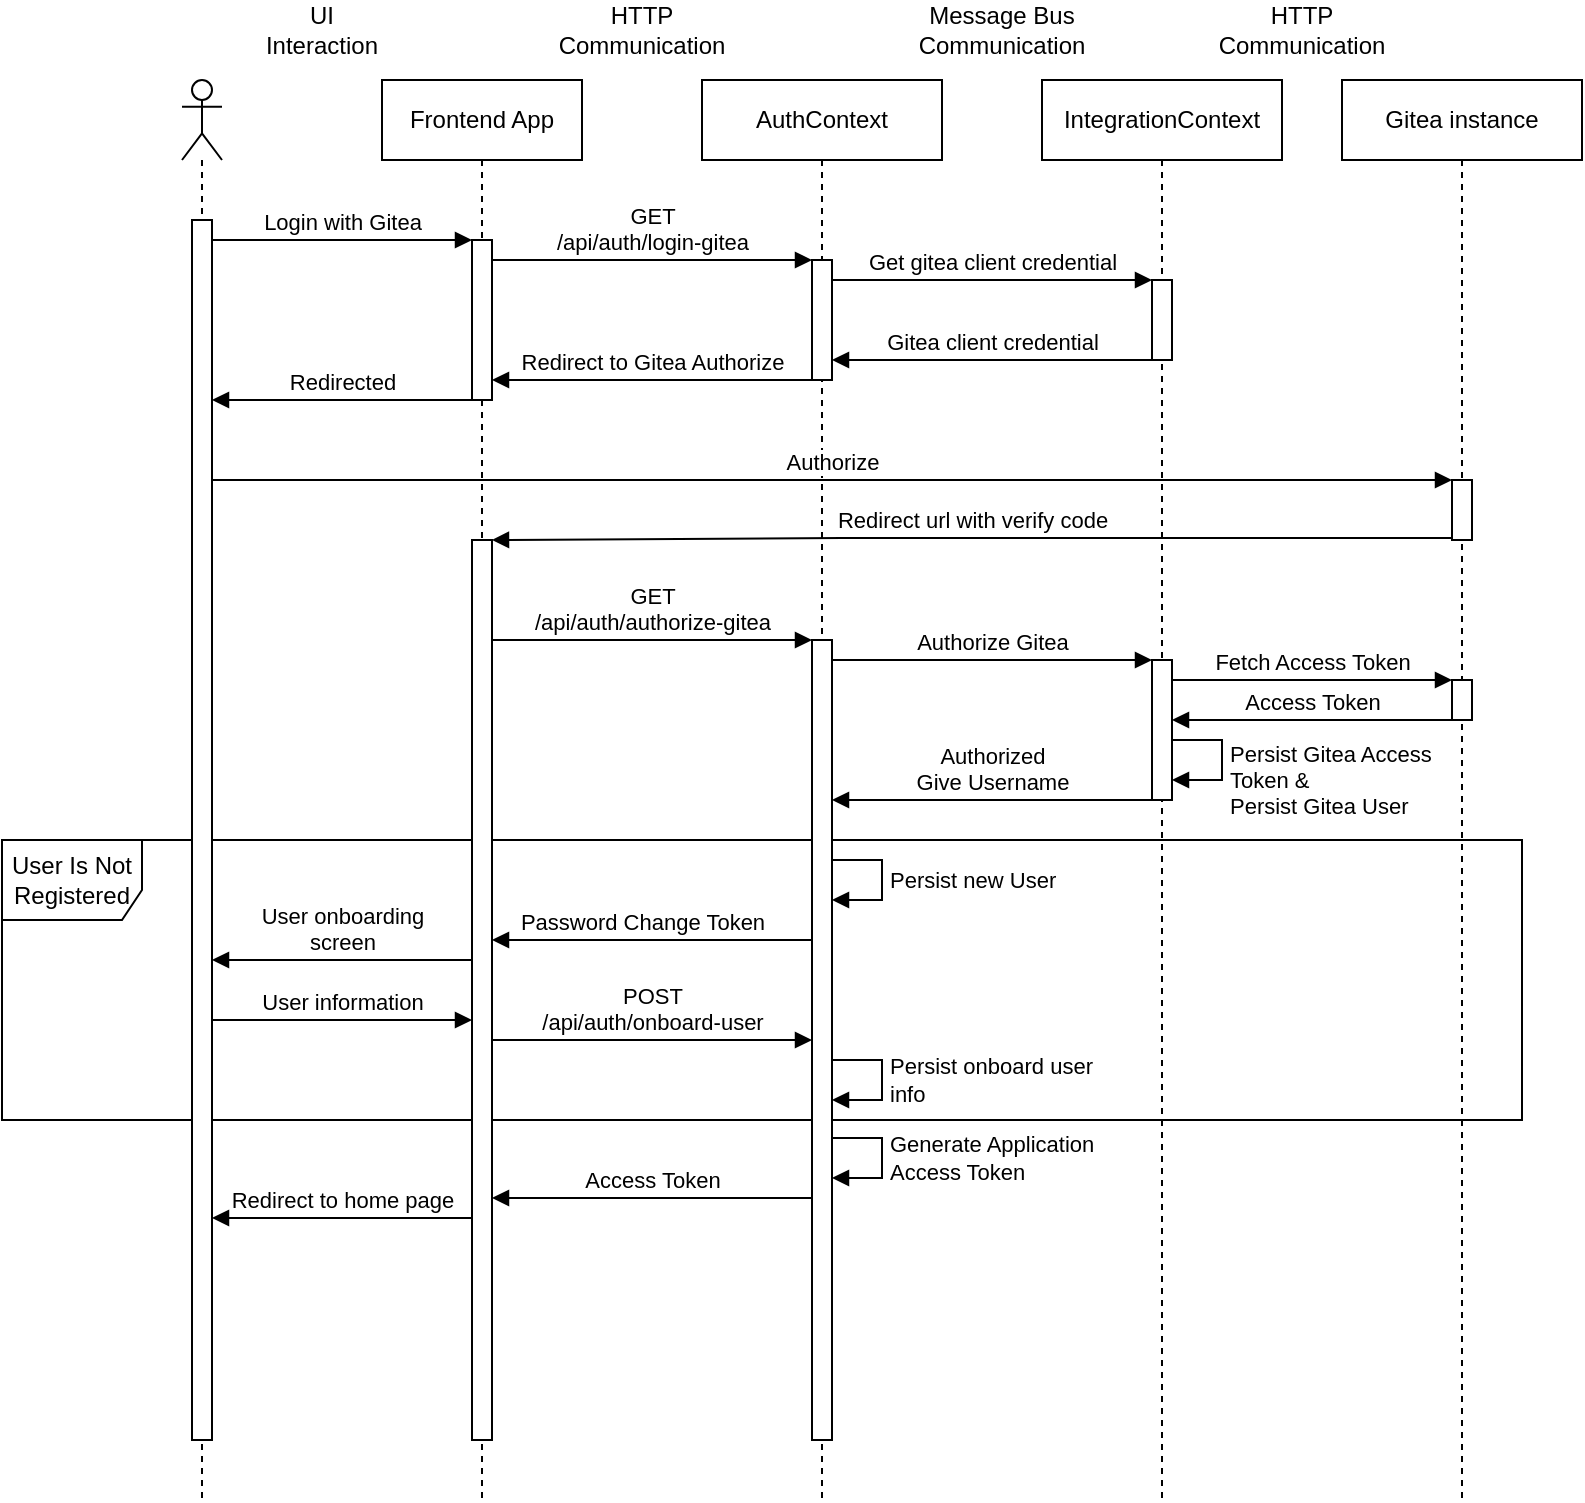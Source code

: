 <mxfile version="20.3.0" type="device"><diagram id="js4yGiFxq1x616LIlYfv" name="Sign In With Gitea"><mxGraphModel dx="1815" dy="740" grid="1" gridSize="10" guides="1" tooltips="1" connect="1" arrows="1" fold="1" page="1" pageScale="1" pageWidth="850" pageHeight="1100" math="0" shadow="0"><root><mxCell id="0"/><mxCell id="1" parent="0"/><mxCell id="KfT2PVU7z5u7vUQp-1YS-1" value="User Is Not Registered" style="shape=umlFrame;whiteSpace=wrap;html=1;width=70;height=40;" parent="1" vertex="1"><mxGeometry x="-30" y="490" width="760" height="140" as="geometry"/></mxCell><mxCell id="-apjz1XCzpgcL0m3p_Ju-2" value="" style="shape=umlLifeline;participant=umlActor;perimeter=lifelinePerimeter;whiteSpace=wrap;html=1;container=1;collapsible=0;recursiveResize=0;verticalAlign=top;spacingTop=36;outlineConnect=0;" parent="1" vertex="1"><mxGeometry x="60" y="110" width="20" height="710" as="geometry"/></mxCell><mxCell id="-apjz1XCzpgcL0m3p_Ju-7" value="" style="html=1;points=[];perimeter=orthogonalPerimeter;" parent="-apjz1XCzpgcL0m3p_Ju-2" vertex="1"><mxGeometry x="5" y="70" width="10" height="610" as="geometry"/></mxCell><mxCell id="-apjz1XCzpgcL0m3p_Ju-3" value="Frontend App" style="shape=umlLifeline;perimeter=lifelinePerimeter;whiteSpace=wrap;html=1;container=1;collapsible=0;recursiveResize=0;outlineConnect=0;" parent="1" vertex="1"><mxGeometry x="160" y="110" width="100" height="710" as="geometry"/></mxCell><mxCell id="-apjz1XCzpgcL0m3p_Ju-25" value="" style="html=1;points=[];perimeter=orthogonalPerimeter;" parent="-apjz1XCzpgcL0m3p_Ju-3" vertex="1"><mxGeometry x="45" y="230" width="10" height="450" as="geometry"/></mxCell><mxCell id="-apjz1XCzpgcL0m3p_Ju-8" value="" style="html=1;points=[];perimeter=orthogonalPerimeter;" parent="-apjz1XCzpgcL0m3p_Ju-3" vertex="1"><mxGeometry x="45" y="80" width="10" height="80" as="geometry"/></mxCell><mxCell id="-apjz1XCzpgcL0m3p_Ju-4" value="IntegrationContext" style="shape=umlLifeline;perimeter=lifelinePerimeter;whiteSpace=wrap;html=1;container=1;collapsible=0;recursiveResize=0;outlineConnect=0;" parent="1" vertex="1"><mxGeometry x="490" y="110" width="120" height="710" as="geometry"/></mxCell><mxCell id="-apjz1XCzpgcL0m3p_Ju-14" value="" style="html=1;points=[];perimeter=orthogonalPerimeter;" parent="-apjz1XCzpgcL0m3p_Ju-4" vertex="1"><mxGeometry x="55" y="100" width="10" height="40" as="geometry"/></mxCell><mxCell id="-apjz1XCzpgcL0m3p_Ju-29" value="" style="html=1;points=[];perimeter=orthogonalPerimeter;" parent="-apjz1XCzpgcL0m3p_Ju-4" vertex="1"><mxGeometry x="55" y="290" width="10" height="70" as="geometry"/></mxCell><mxCell id="-apjz1XCzpgcL0m3p_Ju-36" value="Persist Gitea Access &lt;br&gt;Token &amp;amp; &lt;br&gt;Persist Gitea User" style="edgeStyle=orthogonalEdgeStyle;html=1;align=left;spacingLeft=2;endArrow=block;rounded=0;" parent="-apjz1XCzpgcL0m3p_Ju-4" source="-apjz1XCzpgcL0m3p_Ju-29" target="-apjz1XCzpgcL0m3p_Ju-29" edge="1"><mxGeometry x="0.286" relative="1" as="geometry"><mxPoint x="120" y="340" as="sourcePoint"/><Array as="points"><mxPoint x="90" y="330"/><mxPoint x="90" y="350"/></Array><mxPoint x="125" y="360" as="targetPoint"/><mxPoint as="offset"/></mxGeometry></mxCell><mxCell id="-apjz1XCzpgcL0m3p_Ju-5" value="AuthContext" style="shape=umlLifeline;perimeter=lifelinePerimeter;whiteSpace=wrap;html=1;container=1;collapsible=0;recursiveResize=0;outlineConnect=0;" parent="1" vertex="1"><mxGeometry x="320" y="110" width="120" height="710" as="geometry"/></mxCell><mxCell id="-apjz1XCzpgcL0m3p_Ju-11" value="" style="html=1;points=[];perimeter=orthogonalPerimeter;" parent="-apjz1XCzpgcL0m3p_Ju-5" vertex="1"><mxGeometry x="55" y="90" width="10" height="60" as="geometry"/></mxCell><mxCell id="faj6qvZqoeoOE-iIhu-c-1" value="" style="html=1;points=[];perimeter=orthogonalPerimeter;" parent="-apjz1XCzpgcL0m3p_Ju-5" vertex="1"><mxGeometry x="55" y="280" width="10" height="400" as="geometry"/></mxCell><mxCell id="faj6qvZqoeoOE-iIhu-c-5" value="Generate Application&lt;br&gt;Access Token" style="edgeStyle=orthogonalEdgeStyle;html=1;align=left;spacingLeft=2;endArrow=block;rounded=0;" parent="-apjz1XCzpgcL0m3p_Ju-5" edge="1"><mxGeometry relative="1" as="geometry"><mxPoint x="65" y="529.0" as="sourcePoint"/><Array as="points"><mxPoint x="90" y="529"/><mxPoint x="90" y="549"/></Array><mxPoint x="65" y="549.0" as="targetPoint"/></mxGeometry></mxCell><mxCell id="KfT2PVU7z5u7vUQp-1YS-2" value="Persist new User" style="edgeStyle=orthogonalEdgeStyle;html=1;align=left;spacingLeft=2;endArrow=block;rounded=0;" parent="-apjz1XCzpgcL0m3p_Ju-5" source="faj6qvZqoeoOE-iIhu-c-1" target="faj6qvZqoeoOE-iIhu-c-1" edge="1"><mxGeometry relative="1" as="geometry"><mxPoint x="120.0" y="400.0" as="sourcePoint"/><Array as="points"><mxPoint x="90" y="390"/><mxPoint x="90" y="410"/></Array><mxPoint x="120.0" y="420.0" as="targetPoint"/></mxGeometry></mxCell><mxCell id="KfT2PVU7z5u7vUQp-1YS-7" value="Persist onboard user&lt;br&gt;info" style="edgeStyle=orthogonalEdgeStyle;html=1;align=left;spacingLeft=2;endArrow=block;rounded=0;" parent="-apjz1XCzpgcL0m3p_Ju-5" source="faj6qvZqoeoOE-iIhu-c-1" target="faj6qvZqoeoOE-iIhu-c-1" edge="1"><mxGeometry relative="1" as="geometry"><mxPoint x="75" y="400" as="sourcePoint"/><Array as="points"><mxPoint x="90" y="490"/><mxPoint x="90" y="510"/></Array><mxPoint x="75" y="420" as="targetPoint"/></mxGeometry></mxCell><mxCell id="-apjz1XCzpgcL0m3p_Ju-6" value="Gitea instance" style="shape=umlLifeline;perimeter=lifelinePerimeter;whiteSpace=wrap;html=1;container=1;collapsible=0;recursiveResize=0;outlineConnect=0;" parent="1" vertex="1"><mxGeometry x="640" y="110" width="120" height="710" as="geometry"/></mxCell><mxCell id="-apjz1XCzpgcL0m3p_Ju-16" value="" style="html=1;points=[];perimeter=orthogonalPerimeter;" parent="-apjz1XCzpgcL0m3p_Ju-6" vertex="1"><mxGeometry x="55" y="200" width="10" height="30" as="geometry"/></mxCell><mxCell id="-apjz1XCzpgcL0m3p_Ju-32" value="" style="html=1;points=[];perimeter=orthogonalPerimeter;" parent="-apjz1XCzpgcL0m3p_Ju-6" vertex="1"><mxGeometry x="55" y="300" width="10" height="20" as="geometry"/></mxCell><mxCell id="-apjz1XCzpgcL0m3p_Ju-10" value="Login with Gitea" style="html=1;verticalAlign=bottom;endArrow=block;rounded=0;" parent="1" source="-apjz1XCzpgcL0m3p_Ju-7" target="-apjz1XCzpgcL0m3p_Ju-8" edge="1"><mxGeometry width="80" relative="1" as="geometry"><mxPoint x="380" y="380" as="sourcePoint"/><mxPoint x="460" y="380" as="targetPoint"/><Array as="points"><mxPoint x="140" y="190"/></Array></mxGeometry></mxCell><mxCell id="-apjz1XCzpgcL0m3p_Ju-12" value="GET &lt;br&gt;/api/auth/login-gitea" style="html=1;verticalAlign=bottom;endArrow=block;rounded=0;" parent="1" source="-apjz1XCzpgcL0m3p_Ju-8" target="-apjz1XCzpgcL0m3p_Ju-11" edge="1"><mxGeometry width="80" relative="1" as="geometry"><mxPoint x="215.0" y="210" as="sourcePoint"/><mxPoint x="342.46" y="210.68" as="targetPoint"/><Array as="points"><mxPoint x="300" y="200"/></Array></mxGeometry></mxCell><mxCell id="-apjz1XCzpgcL0m3p_Ju-15" value="Get gitea client credential" style="html=1;verticalAlign=bottom;endArrow=block;rounded=0;" parent="1" source="-apjz1XCzpgcL0m3p_Ju-11" target="-apjz1XCzpgcL0m3p_Ju-14" edge="1"><mxGeometry width="80" relative="1" as="geometry"><mxPoint x="355" y="221" as="sourcePoint"/><mxPoint x="540" y="220" as="targetPoint"/><Array as="points"><mxPoint x="470" y="210"/></Array></mxGeometry></mxCell><mxCell id="-apjz1XCzpgcL0m3p_Ju-18" value="Gitea client credential" style="html=1;verticalAlign=bottom;endArrow=block;rounded=0;" parent="1" source="-apjz1XCzpgcL0m3p_Ju-14" target="-apjz1XCzpgcL0m3p_Ju-11" edge="1"><mxGeometry width="80" relative="1" as="geometry"><mxPoint x="545.0" y="249.76" as="sourcePoint"/><mxPoint x="355.5" y="249.76" as="targetPoint"/><Array as="points"><mxPoint x="470" y="250"/></Array></mxGeometry></mxCell><mxCell id="-apjz1XCzpgcL0m3p_Ju-19" value="Redirect to Gitea Authorize" style="html=1;verticalAlign=bottom;endArrow=block;rounded=0;" parent="1" source="-apjz1XCzpgcL0m3p_Ju-11" target="-apjz1XCzpgcL0m3p_Ju-8" edge="1"><mxGeometry width="80" relative="1" as="geometry"><mxPoint x="220" y="330" as="sourcePoint"/><mxPoint x="380" y="330" as="targetPoint"/><Array as="points"><mxPoint x="300" y="260"/></Array></mxGeometry></mxCell><mxCell id="-apjz1XCzpgcL0m3p_Ju-20" value="Redirected" style="html=1;verticalAlign=bottom;endArrow=block;rounded=0;" parent="1" source="-apjz1XCzpgcL0m3p_Ju-8" target="-apjz1XCzpgcL0m3p_Ju-7" edge="1"><mxGeometry width="80" relative="1" as="geometry"><mxPoint x="220" y="290" as="sourcePoint"/><mxPoint x="60.0" y="290" as="targetPoint"/><Array as="points"><mxPoint x="150" y="270"/></Array></mxGeometry></mxCell><mxCell id="-apjz1XCzpgcL0m3p_Ju-22" value="Authorize" style="html=1;verticalAlign=bottom;endArrow=block;rounded=0;" parent="1" source="-apjz1XCzpgcL0m3p_Ju-7" target="-apjz1XCzpgcL0m3p_Ju-16" edge="1"><mxGeometry width="80" relative="1" as="geometry"><mxPoint x="100" y="330" as="sourcePoint"/><mxPoint x="300" y="330" as="targetPoint"/><Array as="points"><mxPoint x="310" y="310"/></Array></mxGeometry></mxCell><mxCell id="-apjz1XCzpgcL0m3p_Ju-24" value="Redirect url with verify code" style="html=1;verticalAlign=bottom;endArrow=block;rounded=0;" parent="1" target="-apjz1XCzpgcL0m3p_Ju-25" edge="1"><mxGeometry width="80" relative="1" as="geometry"><mxPoint x="695" y="339.0" as="sourcePoint"/><mxPoint x="75" y="339.0" as="targetPoint"/><Array as="points"><mxPoint x="390" y="339"/></Array></mxGeometry></mxCell><mxCell id="-apjz1XCzpgcL0m3p_Ju-27" value="GET &lt;br&gt;/api/auth/authorize-gitea" style="html=1;verticalAlign=bottom;endArrow=block;rounded=0;" parent="1" source="-apjz1XCzpgcL0m3p_Ju-25" target="faj6qvZqoeoOE-iIhu-c-1" edge="1"><mxGeometry width="80" relative="1" as="geometry"><mxPoint x="220" y="380" as="sourcePoint"/><mxPoint x="340" y="390" as="targetPoint"/><Array as="points"><mxPoint x="290" y="390"/></Array></mxGeometry></mxCell><mxCell id="-apjz1XCzpgcL0m3p_Ju-31" value="Fetch Access Token" style="html=1;verticalAlign=bottom;endArrow=block;rounded=0;" parent="1" source="-apjz1XCzpgcL0m3p_Ju-29" edge="1"><mxGeometry width="80" relative="1" as="geometry"><mxPoint x="560" y="420" as="sourcePoint"/><mxPoint x="695" y="410" as="targetPoint"/><Array as="points"><mxPoint x="650" y="410"/></Array></mxGeometry></mxCell><mxCell id="-apjz1XCzpgcL0m3p_Ju-34" value="Access Token" style="html=1;verticalAlign=bottom;endArrow=block;rounded=0;" parent="1" target="-apjz1XCzpgcL0m3p_Ju-29" edge="1"><mxGeometry width="80" relative="1" as="geometry"><mxPoint x="695" y="430" as="sourcePoint"/><mxPoint x="660" y="460" as="targetPoint"/><Array as="points"><mxPoint x="630" y="430"/></Array></mxGeometry></mxCell><mxCell id="-apjz1XCzpgcL0m3p_Ju-38" value="Access Token" style="html=1;verticalAlign=bottom;endArrow=block;rounded=0;" parent="1" edge="1"><mxGeometry width="80" relative="1" as="geometry"><mxPoint x="375" y="669" as="sourcePoint"/><mxPoint x="215" y="669" as="targetPoint"/><Array as="points"><mxPoint x="280" y="669"/></Array></mxGeometry></mxCell><mxCell id="-apjz1XCzpgcL0m3p_Ju-41" value="Redirect to home page" style="html=1;verticalAlign=bottom;endArrow=block;rounded=0;" parent="1" edge="1"><mxGeometry width="80" relative="1" as="geometry"><mxPoint x="205" y="679" as="sourcePoint"/><mxPoint x="75" y="679" as="targetPoint"/><Array as="points"><mxPoint x="140" y="679"/></Array></mxGeometry></mxCell><mxCell id="-apjz1XCzpgcL0m3p_Ju-45" value="HTTP Communication" style="text;html=1;strokeColor=none;fillColor=none;align=center;verticalAlign=middle;whiteSpace=wrap;rounded=0;" parent="1" vertex="1"><mxGeometry x="260" y="70" width="60" height="30" as="geometry"/></mxCell><mxCell id="-apjz1XCzpgcL0m3p_Ju-46" value="Message Bus Communication" style="text;html=1;strokeColor=none;fillColor=none;align=center;verticalAlign=middle;whiteSpace=wrap;rounded=0;" parent="1" vertex="1"><mxGeometry x="440" y="70" width="60" height="30" as="geometry"/></mxCell><mxCell id="-apjz1XCzpgcL0m3p_Ju-47" value="HTTP Communication" style="text;html=1;strokeColor=none;fillColor=none;align=center;verticalAlign=middle;whiteSpace=wrap;rounded=0;" parent="1" vertex="1"><mxGeometry x="590" y="70" width="60" height="30" as="geometry"/></mxCell><mxCell id="faj6qvZqoeoOE-iIhu-c-2" value="Authorize Gitea" style="html=1;verticalAlign=bottom;endArrow=block;rounded=0;" parent="1" source="faj6qvZqoeoOE-iIhu-c-1" target="-apjz1XCzpgcL0m3p_Ju-29" edge="1"><mxGeometry width="80" relative="1" as="geometry"><mxPoint x="440" y="410" as="sourcePoint"/><mxPoint x="600" y="410" as="targetPoint"/><Array as="points"><mxPoint x="460" y="400"/></Array></mxGeometry></mxCell><mxCell id="faj6qvZqoeoOE-iIhu-c-4" value="Authorized&lt;br&gt;Give Username" style="html=1;verticalAlign=bottom;endArrow=block;rounded=0;" parent="1" source="-apjz1XCzpgcL0m3p_Ju-29" target="faj6qvZqoeoOE-iIhu-c-1" edge="1"><mxGeometry width="80" relative="1" as="geometry"><mxPoint x="360" y="470" as="sourcePoint"/><mxPoint x="225" y="470" as="targetPoint"/><Array as="points"><mxPoint x="470" y="470"/></Array></mxGeometry></mxCell><mxCell id="KfT2PVU7z5u7vUQp-1YS-3" value="Password Change Token" style="html=1;verticalAlign=bottom;endArrow=block;rounded=0;" parent="1" source="faj6qvZqoeoOE-iIhu-c-1" target="-apjz1XCzpgcL0m3p_Ju-25" edge="1"><mxGeometry x="0.062" width="80" relative="1" as="geometry"><mxPoint x="385.0" y="645" as="sourcePoint"/><mxPoint x="225.0" y="645" as="targetPoint"/><Array as="points"><mxPoint x="290" y="540"/></Array><mxPoint as="offset"/></mxGeometry></mxCell><mxCell id="KfT2PVU7z5u7vUQp-1YS-4" value="User onboarding &lt;br&gt;screen" style="html=1;verticalAlign=bottom;endArrow=block;rounded=0;" parent="1" source="-apjz1XCzpgcL0m3p_Ju-25" target="-apjz1XCzpgcL0m3p_Ju-7" edge="1"><mxGeometry width="80" relative="1" as="geometry"><mxPoint x="385.0" y="550" as="sourcePoint"/><mxPoint x="225.0" y="550" as="targetPoint"/><Array as="points"><mxPoint x="140" y="550"/></Array><mxPoint as="offset"/></mxGeometry></mxCell><mxCell id="KfT2PVU7z5u7vUQp-1YS-5" value="User information" style="html=1;verticalAlign=bottom;endArrow=block;rounded=0;" parent="1" source="-apjz1XCzpgcL0m3p_Ju-7" target="-apjz1XCzpgcL0m3p_Ju-25" edge="1"><mxGeometry width="80" relative="1" as="geometry"><mxPoint x="215.0" y="560" as="sourcePoint"/><mxPoint x="85.0" y="560" as="targetPoint"/><Array as="points"><mxPoint x="140" y="580"/></Array><mxPoint as="offset"/></mxGeometry></mxCell><mxCell id="KfT2PVU7z5u7vUQp-1YS-6" value="POST&lt;br&gt;/api/auth/onboard-user" style="html=1;verticalAlign=bottom;endArrow=block;rounded=0;" parent="1" source="-apjz1XCzpgcL0m3p_Ju-25" target="faj6qvZqoeoOE-iIhu-c-1" edge="1"><mxGeometry width="80" relative="1" as="geometry"><mxPoint x="225" y="400" as="sourcePoint"/><mxPoint x="385" y="400" as="targetPoint"/><Array as="points"><mxPoint x="280" y="590"/></Array></mxGeometry></mxCell><mxCell id="lNbXwBPf0DKHh12xhbir-1" value="UI Interaction" style="text;html=1;strokeColor=none;fillColor=none;align=center;verticalAlign=middle;whiteSpace=wrap;rounded=0;" parent="1" vertex="1"><mxGeometry x="100" y="70" width="60" height="30" as="geometry"/></mxCell></root></mxGraphModel></diagram></mxfile>